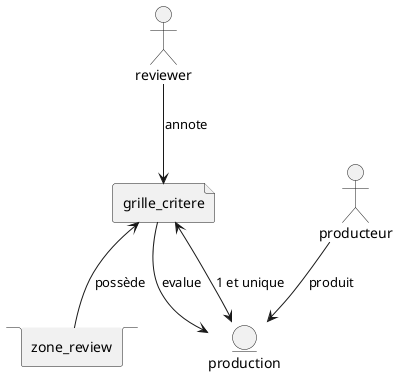 @startuml

actor reviewer
actor producteur

stack zone_review
file grille_critere
entity production

producteur --> production : produit
reviewer --> grille_critere : annote
grille_critere --> production : evalue
grille_critere <--> production : 1 et unique
grille_critere <-- zone_review : possède


@enduml